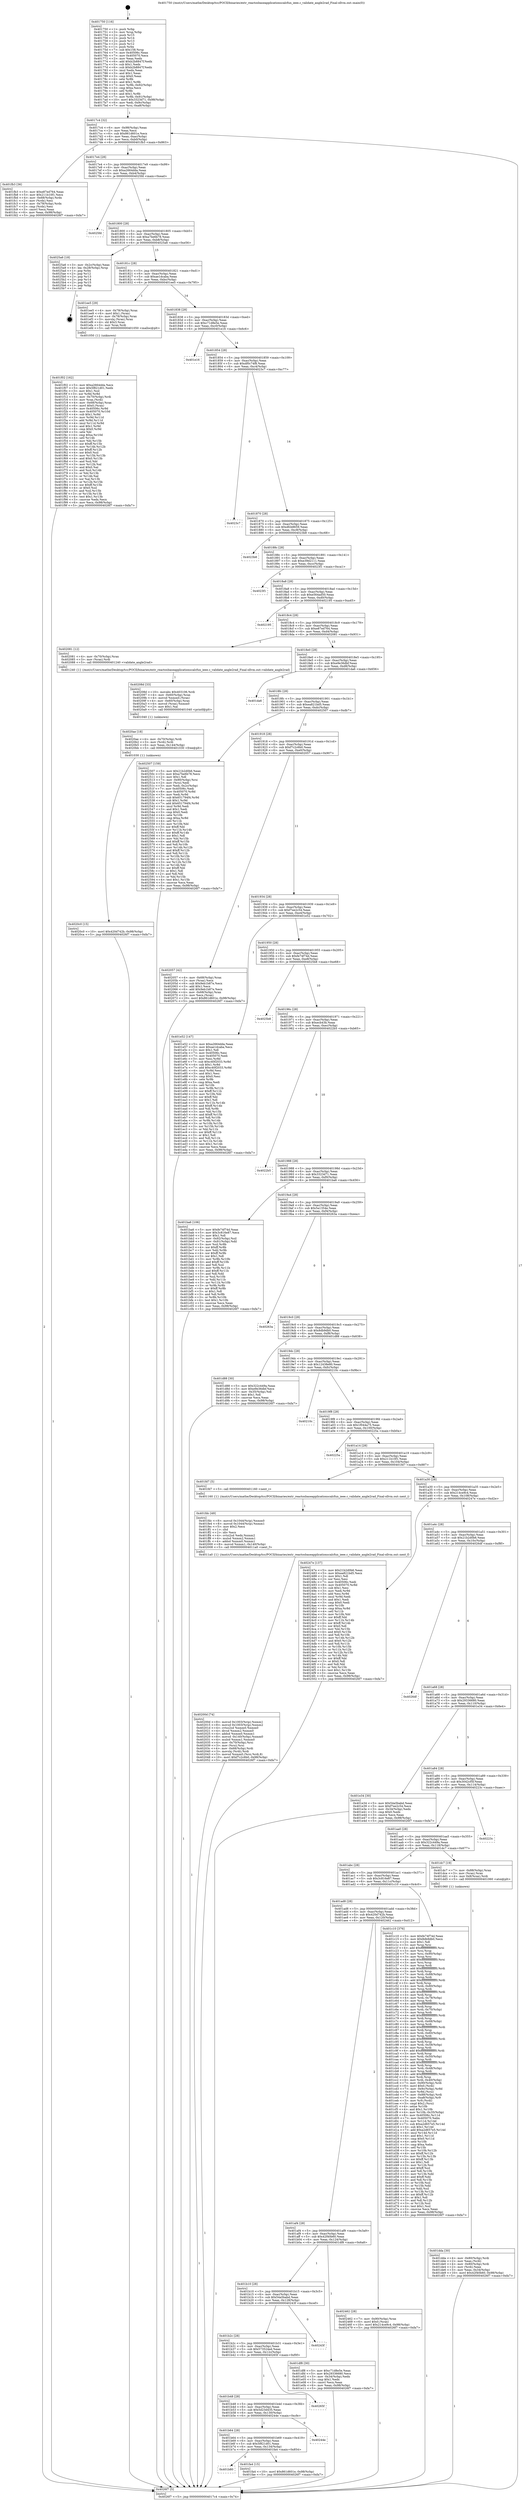digraph "0x401750" {
  label = "0x401750 (/mnt/c/Users/mathe/Desktop/tcc/POCII/binaries/extr_reactosbaseapplicationscalcfun_ieee.c_validate_angle2rad_Final-ollvm.out::main(0))"
  labelloc = "t"
  node[shape=record]

  Entry [label="",width=0.3,height=0.3,shape=circle,fillcolor=black,style=filled]
  "0x4017c4" [label="{
     0x4017c4 [32]\l
     | [instrs]\l
     &nbsp;&nbsp;0x4017c4 \<+6\>: mov -0x98(%rbp),%eax\l
     &nbsp;&nbsp;0x4017ca \<+2\>: mov %eax,%ecx\l
     &nbsp;&nbsp;0x4017cc \<+6\>: sub $0x861d601e,%ecx\l
     &nbsp;&nbsp;0x4017d2 \<+6\>: mov %eax,-0xac(%rbp)\l
     &nbsp;&nbsp;0x4017d8 \<+6\>: mov %ecx,-0xb0(%rbp)\l
     &nbsp;&nbsp;0x4017de \<+6\>: je 0000000000401fb3 \<main+0x863\>\l
  }"]
  "0x401fb3" [label="{
     0x401fb3 [36]\l
     | [instrs]\l
     &nbsp;&nbsp;0x401fb3 \<+5\>: mov $0xe87ed764,%eax\l
     &nbsp;&nbsp;0x401fb8 \<+5\>: mov $0x211b10f1,%ecx\l
     &nbsp;&nbsp;0x401fbd \<+4\>: mov -0x68(%rbp),%rdx\l
     &nbsp;&nbsp;0x401fc1 \<+2\>: mov (%rdx),%esi\l
     &nbsp;&nbsp;0x401fc3 \<+4\>: mov -0x78(%rbp),%rdx\l
     &nbsp;&nbsp;0x401fc7 \<+2\>: cmp (%rdx),%esi\l
     &nbsp;&nbsp;0x401fc9 \<+3\>: cmovl %ecx,%eax\l
     &nbsp;&nbsp;0x401fcc \<+6\>: mov %eax,-0x98(%rbp)\l
     &nbsp;&nbsp;0x401fd2 \<+5\>: jmp 00000000004026f7 \<main+0xfa7\>\l
  }"]
  "0x4017e4" [label="{
     0x4017e4 [28]\l
     | [instrs]\l
     &nbsp;&nbsp;0x4017e4 \<+5\>: jmp 00000000004017e9 \<main+0x99\>\l
     &nbsp;&nbsp;0x4017e9 \<+6\>: mov -0xac(%rbp),%eax\l
     &nbsp;&nbsp;0x4017ef \<+5\>: sub $0xa2664dda,%eax\l
     &nbsp;&nbsp;0x4017f4 \<+6\>: mov %eax,-0xb4(%rbp)\l
     &nbsp;&nbsp;0x4017fa \<+6\>: je 00000000004025fd \<main+0xead\>\l
  }"]
  Exit [label="",width=0.3,height=0.3,shape=circle,fillcolor=black,style=filled,peripheries=2]
  "0x4025fd" [label="{
     0x4025fd\l
  }", style=dashed]
  "0x401800" [label="{
     0x401800 [28]\l
     | [instrs]\l
     &nbsp;&nbsp;0x401800 \<+5\>: jmp 0000000000401805 \<main+0xb5\>\l
     &nbsp;&nbsp;0x401805 \<+6\>: mov -0xac(%rbp),%eax\l
     &nbsp;&nbsp;0x40180b \<+5\>: sub $0xa7be6b78,%eax\l
     &nbsp;&nbsp;0x401810 \<+6\>: mov %eax,-0xb8(%rbp)\l
     &nbsp;&nbsp;0x401816 \<+6\>: je 00000000004025a6 \<main+0xe56\>\l
  }"]
  "0x4020c0" [label="{
     0x4020c0 [15]\l
     | [instrs]\l
     &nbsp;&nbsp;0x4020c0 \<+10\>: movl $0x420d742b,-0x98(%rbp)\l
     &nbsp;&nbsp;0x4020ca \<+5\>: jmp 00000000004026f7 \<main+0xfa7\>\l
  }"]
  "0x4025a6" [label="{
     0x4025a6 [18]\l
     | [instrs]\l
     &nbsp;&nbsp;0x4025a6 \<+3\>: mov -0x2c(%rbp),%eax\l
     &nbsp;&nbsp;0x4025a9 \<+4\>: lea -0x28(%rbp),%rsp\l
     &nbsp;&nbsp;0x4025ad \<+1\>: pop %rbx\l
     &nbsp;&nbsp;0x4025ae \<+2\>: pop %r12\l
     &nbsp;&nbsp;0x4025b0 \<+2\>: pop %r13\l
     &nbsp;&nbsp;0x4025b2 \<+2\>: pop %r14\l
     &nbsp;&nbsp;0x4025b4 \<+2\>: pop %r15\l
     &nbsp;&nbsp;0x4025b6 \<+1\>: pop %rbp\l
     &nbsp;&nbsp;0x4025b7 \<+1\>: ret\l
  }"]
  "0x40181c" [label="{
     0x40181c [28]\l
     | [instrs]\l
     &nbsp;&nbsp;0x40181c \<+5\>: jmp 0000000000401821 \<main+0xd1\>\l
     &nbsp;&nbsp;0x401821 \<+6\>: mov -0xac(%rbp),%eax\l
     &nbsp;&nbsp;0x401827 \<+5\>: sub $0xae1dcaba,%eax\l
     &nbsp;&nbsp;0x40182c \<+6\>: mov %eax,-0xbc(%rbp)\l
     &nbsp;&nbsp;0x401832 \<+6\>: je 0000000000401ee5 \<main+0x795\>\l
  }"]
  "0x4020ae" [label="{
     0x4020ae [18]\l
     | [instrs]\l
     &nbsp;&nbsp;0x4020ae \<+4\>: mov -0x70(%rbp),%rdi\l
     &nbsp;&nbsp;0x4020b2 \<+3\>: mov (%rdi),%rdi\l
     &nbsp;&nbsp;0x4020b5 \<+6\>: mov %eax,-0x144(%rbp)\l
     &nbsp;&nbsp;0x4020bb \<+5\>: call 0000000000401030 \<free@plt\>\l
     | [calls]\l
     &nbsp;&nbsp;0x401030 \{1\} (unknown)\l
  }"]
  "0x401ee5" [label="{
     0x401ee5 [29]\l
     | [instrs]\l
     &nbsp;&nbsp;0x401ee5 \<+4\>: mov -0x78(%rbp),%rax\l
     &nbsp;&nbsp;0x401ee9 \<+6\>: movl $0x1,(%rax)\l
     &nbsp;&nbsp;0x401eef \<+4\>: mov -0x78(%rbp),%rax\l
     &nbsp;&nbsp;0x401ef3 \<+3\>: movslq (%rax),%rax\l
     &nbsp;&nbsp;0x401ef6 \<+4\>: shl $0x3,%rax\l
     &nbsp;&nbsp;0x401efa \<+3\>: mov %rax,%rdi\l
     &nbsp;&nbsp;0x401efd \<+5\>: call 0000000000401050 \<malloc@plt\>\l
     | [calls]\l
     &nbsp;&nbsp;0x401050 \{1\} (unknown)\l
  }"]
  "0x401838" [label="{
     0x401838 [28]\l
     | [instrs]\l
     &nbsp;&nbsp;0x401838 \<+5\>: jmp 000000000040183d \<main+0xed\>\l
     &nbsp;&nbsp;0x40183d \<+6\>: mov -0xac(%rbp),%eax\l
     &nbsp;&nbsp;0x401843 \<+5\>: sub $0xc71d8e5e,%eax\l
     &nbsp;&nbsp;0x401848 \<+6\>: mov %eax,-0xc0(%rbp)\l
     &nbsp;&nbsp;0x40184e \<+6\>: je 0000000000401e16 \<main+0x6c6\>\l
  }"]
  "0x40208d" [label="{
     0x40208d [33]\l
     | [instrs]\l
     &nbsp;&nbsp;0x40208d \<+10\>: movabs $0x403106,%rdi\l
     &nbsp;&nbsp;0x402097 \<+4\>: mov -0x60(%rbp),%rax\l
     &nbsp;&nbsp;0x40209b \<+4\>: movsd %xmm0,(%rax)\l
     &nbsp;&nbsp;0x40209f \<+4\>: mov -0x60(%rbp),%rax\l
     &nbsp;&nbsp;0x4020a3 \<+4\>: movsd (%rax),%xmm0\l
     &nbsp;&nbsp;0x4020a7 \<+2\>: mov $0x1,%al\l
     &nbsp;&nbsp;0x4020a9 \<+5\>: call 0000000000401040 \<printf@plt\>\l
     | [calls]\l
     &nbsp;&nbsp;0x401040 \{1\} (unknown)\l
  }"]
  "0x401e16" [label="{
     0x401e16\l
  }", style=dashed]
  "0x401854" [label="{
     0x401854 [28]\l
     | [instrs]\l
     &nbsp;&nbsp;0x401854 \<+5\>: jmp 0000000000401859 \<main+0x109\>\l
     &nbsp;&nbsp;0x401859 \<+6\>: mov -0xac(%rbp),%eax\l
     &nbsp;&nbsp;0x40185f \<+5\>: sub $0xdf0c74f8,%eax\l
     &nbsp;&nbsp;0x401864 \<+6\>: mov %eax,-0xc4(%rbp)\l
     &nbsp;&nbsp;0x40186a \<+6\>: je 00000000004023c7 \<main+0xc77\>\l
  }"]
  "0x40200d" [label="{
     0x40200d [74]\l
     | [instrs]\l
     &nbsp;&nbsp;0x40200d \<+8\>: movsd 0x1003(%rip),%xmm1\l
     &nbsp;&nbsp;0x402015 \<+8\>: movsd 0x1003(%rip),%xmm2\l
     &nbsp;&nbsp;0x40201d \<+4\>: cvtss2sd %xmm0,%xmm0\l
     &nbsp;&nbsp;0x402021 \<+4\>: divsd %xmm2,%xmm0\l
     &nbsp;&nbsp;0x402025 \<+4\>: addsd %xmm0,%xmm1\l
     &nbsp;&nbsp;0x402029 \<+8\>: movsd -0x140(%rbp),%xmm0\l
     &nbsp;&nbsp;0x402031 \<+4\>: mulsd %xmm1,%xmm0\l
     &nbsp;&nbsp;0x402035 \<+4\>: mov -0x70(%rbp),%rsi\l
     &nbsp;&nbsp;0x402039 \<+3\>: mov (%rsi),%rsi\l
     &nbsp;&nbsp;0x40203c \<+4\>: mov -0x68(%rbp),%rdi\l
     &nbsp;&nbsp;0x402040 \<+3\>: movslq (%rdi),%rdi\l
     &nbsp;&nbsp;0x402043 \<+5\>: movsd %xmm0,(%rsi,%rdi,8)\l
     &nbsp;&nbsp;0x402048 \<+10\>: movl $0xf7c2c6b0,-0x98(%rbp)\l
     &nbsp;&nbsp;0x402052 \<+5\>: jmp 00000000004026f7 \<main+0xfa7\>\l
  }"]
  "0x4023c7" [label="{
     0x4023c7\l
  }", style=dashed]
  "0x401870" [label="{
     0x401870 [28]\l
     | [instrs]\l
     &nbsp;&nbsp;0x401870 \<+5\>: jmp 0000000000401875 \<main+0x125\>\l
     &nbsp;&nbsp;0x401875 \<+6\>: mov -0xac(%rbp),%eax\l
     &nbsp;&nbsp;0x40187b \<+5\>: sub $0xdfcb8659,%eax\l
     &nbsp;&nbsp;0x401880 \<+6\>: mov %eax,-0xc8(%rbp)\l
     &nbsp;&nbsp;0x401886 \<+6\>: je 00000000004023b8 \<main+0xc68\>\l
  }"]
  "0x401fdc" [label="{
     0x401fdc [49]\l
     | [instrs]\l
     &nbsp;&nbsp;0x401fdc \<+8\>: movsd 0x1044(%rip),%xmm0\l
     &nbsp;&nbsp;0x401fe4 \<+8\>: movsd 0x1044(%rip),%xmm1\l
     &nbsp;&nbsp;0x401fec \<+5\>: mov $0x2,%ecx\l
     &nbsp;&nbsp;0x401ff1 \<+1\>: cltd\l
     &nbsp;&nbsp;0x401ff2 \<+2\>: idiv %ecx\l
     &nbsp;&nbsp;0x401ff4 \<+4\>: cvtsi2sd %edx,%xmm2\l
     &nbsp;&nbsp;0x401ff8 \<+4\>: mulsd %xmm2,%xmm1\l
     &nbsp;&nbsp;0x401ffc \<+4\>: addsd %xmm0,%xmm1\l
     &nbsp;&nbsp;0x402000 \<+8\>: movsd %xmm1,-0x140(%rbp)\l
     &nbsp;&nbsp;0x402008 \<+5\>: call 00000000004011a0 \<next_f\>\l
     | [calls]\l
     &nbsp;&nbsp;0x4011a0 \{1\} (/mnt/c/Users/mathe/Desktop/tcc/POCII/binaries/extr_reactosbaseapplicationscalcfun_ieee.c_validate_angle2rad_Final-ollvm.out::next_f)\l
  }"]
  "0x4023b8" [label="{
     0x4023b8\l
  }", style=dashed]
  "0x40188c" [label="{
     0x40188c [28]\l
     | [instrs]\l
     &nbsp;&nbsp;0x40188c \<+5\>: jmp 0000000000401891 \<main+0x141\>\l
     &nbsp;&nbsp;0x401891 \<+6\>: mov -0xac(%rbp),%eax\l
     &nbsp;&nbsp;0x401897 \<+5\>: sub $0xe39d2111,%eax\l
     &nbsp;&nbsp;0x40189c \<+6\>: mov %eax,-0xcc(%rbp)\l
     &nbsp;&nbsp;0x4018a2 \<+6\>: je 00000000004023f1 \<main+0xca1\>\l
  }"]
  "0x401b80" [label="{
     0x401b80\l
  }", style=dashed]
  "0x4023f1" [label="{
     0x4023f1\l
  }", style=dashed]
  "0x4018a8" [label="{
     0x4018a8 [28]\l
     | [instrs]\l
     &nbsp;&nbsp;0x4018a8 \<+5\>: jmp 00000000004018ad \<main+0x15d\>\l
     &nbsp;&nbsp;0x4018ad \<+6\>: mov -0xac(%rbp),%eax\l
     &nbsp;&nbsp;0x4018b3 \<+5\>: sub $0xe564ad50,%eax\l
     &nbsp;&nbsp;0x4018b8 \<+6\>: mov %eax,-0xd0(%rbp)\l
     &nbsp;&nbsp;0x4018be \<+6\>: je 0000000000402195 \<main+0xa45\>\l
  }"]
  "0x401fa4" [label="{
     0x401fa4 [15]\l
     | [instrs]\l
     &nbsp;&nbsp;0x401fa4 \<+10\>: movl $0x861d601e,-0x98(%rbp)\l
     &nbsp;&nbsp;0x401fae \<+5\>: jmp 00000000004026f7 \<main+0xfa7\>\l
  }"]
  "0x402195" [label="{
     0x402195\l
  }", style=dashed]
  "0x4018c4" [label="{
     0x4018c4 [28]\l
     | [instrs]\l
     &nbsp;&nbsp;0x4018c4 \<+5\>: jmp 00000000004018c9 \<main+0x179\>\l
     &nbsp;&nbsp;0x4018c9 \<+6\>: mov -0xac(%rbp),%eax\l
     &nbsp;&nbsp;0x4018cf \<+5\>: sub $0xe87ed764,%eax\l
     &nbsp;&nbsp;0x4018d4 \<+6\>: mov %eax,-0xd4(%rbp)\l
     &nbsp;&nbsp;0x4018da \<+6\>: je 0000000000402081 \<main+0x931\>\l
  }"]
  "0x401b64" [label="{
     0x401b64 [28]\l
     | [instrs]\l
     &nbsp;&nbsp;0x401b64 \<+5\>: jmp 0000000000401b69 \<main+0x419\>\l
     &nbsp;&nbsp;0x401b69 \<+6\>: mov -0xac(%rbp),%eax\l
     &nbsp;&nbsp;0x401b6f \<+5\>: sub $0x5f821d01,%eax\l
     &nbsp;&nbsp;0x401b74 \<+6\>: mov %eax,-0x134(%rbp)\l
     &nbsp;&nbsp;0x401b7a \<+6\>: je 0000000000401fa4 \<main+0x854\>\l
  }"]
  "0x402081" [label="{
     0x402081 [12]\l
     | [instrs]\l
     &nbsp;&nbsp;0x402081 \<+4\>: mov -0x70(%rbp),%rax\l
     &nbsp;&nbsp;0x402085 \<+3\>: mov (%rax),%rdi\l
     &nbsp;&nbsp;0x402088 \<+5\>: call 0000000000401240 \<validate_angle2rad\>\l
     | [calls]\l
     &nbsp;&nbsp;0x401240 \{1\} (/mnt/c/Users/mathe/Desktop/tcc/POCII/binaries/extr_reactosbaseapplicationscalcfun_ieee.c_validate_angle2rad_Final-ollvm.out::validate_angle2rad)\l
  }"]
  "0x4018e0" [label="{
     0x4018e0 [28]\l
     | [instrs]\l
     &nbsp;&nbsp;0x4018e0 \<+5\>: jmp 00000000004018e5 \<main+0x195\>\l
     &nbsp;&nbsp;0x4018e5 \<+6\>: mov -0xac(%rbp),%eax\l
     &nbsp;&nbsp;0x4018eb \<+5\>: sub $0xe9e36dbf,%eax\l
     &nbsp;&nbsp;0x4018f0 \<+6\>: mov %eax,-0xd8(%rbp)\l
     &nbsp;&nbsp;0x4018f6 \<+6\>: je 0000000000401da6 \<main+0x656\>\l
  }"]
  "0x40244e" [label="{
     0x40244e\l
  }", style=dashed]
  "0x401da6" [label="{
     0x401da6\l
  }", style=dashed]
  "0x4018fc" [label="{
     0x4018fc [28]\l
     | [instrs]\l
     &nbsp;&nbsp;0x4018fc \<+5\>: jmp 0000000000401901 \<main+0x1b1\>\l
     &nbsp;&nbsp;0x401901 \<+6\>: mov -0xac(%rbp),%eax\l
     &nbsp;&nbsp;0x401907 \<+5\>: sub $0xea821bd5,%eax\l
     &nbsp;&nbsp;0x40190c \<+6\>: mov %eax,-0xdc(%rbp)\l
     &nbsp;&nbsp;0x401912 \<+6\>: je 0000000000402507 \<main+0xdb7\>\l
  }"]
  "0x401b48" [label="{
     0x401b48 [28]\l
     | [instrs]\l
     &nbsp;&nbsp;0x401b48 \<+5\>: jmp 0000000000401b4d \<main+0x3fd\>\l
     &nbsp;&nbsp;0x401b4d \<+6\>: mov -0xac(%rbp),%eax\l
     &nbsp;&nbsp;0x401b53 \<+5\>: sub $0x5d23d435,%eax\l
     &nbsp;&nbsp;0x401b58 \<+6\>: mov %eax,-0x130(%rbp)\l
     &nbsp;&nbsp;0x401b5e \<+6\>: je 000000000040244e \<main+0xcfe\>\l
  }"]
  "0x402507" [label="{
     0x402507 [159]\l
     | [instrs]\l
     &nbsp;&nbsp;0x402507 \<+5\>: mov $0x21b2d0b6,%eax\l
     &nbsp;&nbsp;0x40250c \<+5\>: mov $0xa7be6b78,%ecx\l
     &nbsp;&nbsp;0x402511 \<+2\>: mov $0x1,%dl\l
     &nbsp;&nbsp;0x402513 \<+7\>: mov -0x90(%rbp),%rsi\l
     &nbsp;&nbsp;0x40251a \<+2\>: mov (%rsi),%edi\l
     &nbsp;&nbsp;0x40251c \<+3\>: mov %edi,-0x2c(%rbp)\l
     &nbsp;&nbsp;0x40251f \<+7\>: mov 0x40506c,%edi\l
     &nbsp;&nbsp;0x402526 \<+8\>: mov 0x405070,%r8d\l
     &nbsp;&nbsp;0x40252e \<+3\>: mov %edi,%r9d\l
     &nbsp;&nbsp;0x402531 \<+7\>: sub $0x651794f4,%r9d\l
     &nbsp;&nbsp;0x402538 \<+4\>: sub $0x1,%r9d\l
     &nbsp;&nbsp;0x40253c \<+7\>: add $0x651794f4,%r9d\l
     &nbsp;&nbsp;0x402543 \<+4\>: imul %r9d,%edi\l
     &nbsp;&nbsp;0x402547 \<+3\>: and $0x1,%edi\l
     &nbsp;&nbsp;0x40254a \<+3\>: cmp $0x0,%edi\l
     &nbsp;&nbsp;0x40254d \<+4\>: sete %r10b\l
     &nbsp;&nbsp;0x402551 \<+4\>: cmp $0xa,%r8d\l
     &nbsp;&nbsp;0x402555 \<+4\>: setl %r11b\l
     &nbsp;&nbsp;0x402559 \<+3\>: mov %r10b,%bl\l
     &nbsp;&nbsp;0x40255c \<+3\>: xor $0xff,%bl\l
     &nbsp;&nbsp;0x40255f \<+3\>: mov %r11b,%r14b\l
     &nbsp;&nbsp;0x402562 \<+4\>: xor $0xff,%r14b\l
     &nbsp;&nbsp;0x402566 \<+3\>: xor $0x1,%dl\l
     &nbsp;&nbsp;0x402569 \<+3\>: mov %bl,%r15b\l
     &nbsp;&nbsp;0x40256c \<+4\>: and $0xff,%r15b\l
     &nbsp;&nbsp;0x402570 \<+3\>: and %dl,%r10b\l
     &nbsp;&nbsp;0x402573 \<+3\>: mov %r14b,%r12b\l
     &nbsp;&nbsp;0x402576 \<+4\>: and $0xff,%r12b\l
     &nbsp;&nbsp;0x40257a \<+3\>: and %dl,%r11b\l
     &nbsp;&nbsp;0x40257d \<+3\>: or %r10b,%r15b\l
     &nbsp;&nbsp;0x402580 \<+3\>: or %r11b,%r12b\l
     &nbsp;&nbsp;0x402583 \<+3\>: xor %r12b,%r15b\l
     &nbsp;&nbsp;0x402586 \<+3\>: or %r14b,%bl\l
     &nbsp;&nbsp;0x402589 \<+3\>: xor $0xff,%bl\l
     &nbsp;&nbsp;0x40258c \<+3\>: or $0x1,%dl\l
     &nbsp;&nbsp;0x40258f \<+2\>: and %dl,%bl\l
     &nbsp;&nbsp;0x402591 \<+3\>: or %bl,%r15b\l
     &nbsp;&nbsp;0x402594 \<+4\>: test $0x1,%r15b\l
     &nbsp;&nbsp;0x402598 \<+3\>: cmovne %ecx,%eax\l
     &nbsp;&nbsp;0x40259b \<+6\>: mov %eax,-0x98(%rbp)\l
     &nbsp;&nbsp;0x4025a1 \<+5\>: jmp 00000000004026f7 \<main+0xfa7\>\l
  }"]
  "0x401918" [label="{
     0x401918 [28]\l
     | [instrs]\l
     &nbsp;&nbsp;0x401918 \<+5\>: jmp 000000000040191d \<main+0x1cd\>\l
     &nbsp;&nbsp;0x40191d \<+6\>: mov -0xac(%rbp),%eax\l
     &nbsp;&nbsp;0x401923 \<+5\>: sub $0xf7c2c6b0,%eax\l
     &nbsp;&nbsp;0x401928 \<+6\>: mov %eax,-0xe0(%rbp)\l
     &nbsp;&nbsp;0x40192e \<+6\>: je 0000000000402057 \<main+0x907\>\l
  }"]
  "0x40265f" [label="{
     0x40265f\l
  }", style=dashed]
  "0x402057" [label="{
     0x402057 [42]\l
     | [instrs]\l
     &nbsp;&nbsp;0x402057 \<+4\>: mov -0x68(%rbp),%rax\l
     &nbsp;&nbsp;0x40205b \<+2\>: mov (%rax),%ecx\l
     &nbsp;&nbsp;0x40205d \<+6\>: sub $0x9eb1b87e,%ecx\l
     &nbsp;&nbsp;0x402063 \<+3\>: add $0x1,%ecx\l
     &nbsp;&nbsp;0x402066 \<+6\>: add $0x9eb1b87e,%ecx\l
     &nbsp;&nbsp;0x40206c \<+4\>: mov -0x68(%rbp),%rax\l
     &nbsp;&nbsp;0x402070 \<+2\>: mov %ecx,(%rax)\l
     &nbsp;&nbsp;0x402072 \<+10\>: movl $0x861d601e,-0x98(%rbp)\l
     &nbsp;&nbsp;0x40207c \<+5\>: jmp 00000000004026f7 \<main+0xfa7\>\l
  }"]
  "0x401934" [label="{
     0x401934 [28]\l
     | [instrs]\l
     &nbsp;&nbsp;0x401934 \<+5\>: jmp 0000000000401939 \<main+0x1e9\>\l
     &nbsp;&nbsp;0x401939 \<+6\>: mov -0xac(%rbp),%eax\l
     &nbsp;&nbsp;0x40193f \<+5\>: sub $0xf7ee2c54,%eax\l
     &nbsp;&nbsp;0x401944 \<+6\>: mov %eax,-0xe4(%rbp)\l
     &nbsp;&nbsp;0x40194a \<+6\>: je 0000000000401e52 \<main+0x702\>\l
  }"]
  "0x401b2c" [label="{
     0x401b2c [28]\l
     | [instrs]\l
     &nbsp;&nbsp;0x401b2c \<+5\>: jmp 0000000000401b31 \<main+0x3e1\>\l
     &nbsp;&nbsp;0x401b31 \<+6\>: mov -0xac(%rbp),%eax\l
     &nbsp;&nbsp;0x401b37 \<+5\>: sub $0x573524ed,%eax\l
     &nbsp;&nbsp;0x401b3c \<+6\>: mov %eax,-0x12c(%rbp)\l
     &nbsp;&nbsp;0x401b42 \<+6\>: je 000000000040265f \<main+0xf0f\>\l
  }"]
  "0x401e52" [label="{
     0x401e52 [147]\l
     | [instrs]\l
     &nbsp;&nbsp;0x401e52 \<+5\>: mov $0xa2664dda,%eax\l
     &nbsp;&nbsp;0x401e57 \<+5\>: mov $0xae1dcaba,%ecx\l
     &nbsp;&nbsp;0x401e5c \<+2\>: mov $0x1,%dl\l
     &nbsp;&nbsp;0x401e5e \<+7\>: mov 0x40506c,%esi\l
     &nbsp;&nbsp;0x401e65 \<+7\>: mov 0x405070,%edi\l
     &nbsp;&nbsp;0x401e6c \<+3\>: mov %esi,%r8d\l
     &nbsp;&nbsp;0x401e6f \<+7\>: sub $0xc40f2033,%r8d\l
     &nbsp;&nbsp;0x401e76 \<+4\>: sub $0x1,%r8d\l
     &nbsp;&nbsp;0x401e7a \<+7\>: add $0xc40f2033,%r8d\l
     &nbsp;&nbsp;0x401e81 \<+4\>: imul %r8d,%esi\l
     &nbsp;&nbsp;0x401e85 \<+3\>: and $0x1,%esi\l
     &nbsp;&nbsp;0x401e88 \<+3\>: cmp $0x0,%esi\l
     &nbsp;&nbsp;0x401e8b \<+4\>: sete %r9b\l
     &nbsp;&nbsp;0x401e8f \<+3\>: cmp $0xa,%edi\l
     &nbsp;&nbsp;0x401e92 \<+4\>: setl %r10b\l
     &nbsp;&nbsp;0x401e96 \<+3\>: mov %r9b,%r11b\l
     &nbsp;&nbsp;0x401e99 \<+4\>: xor $0xff,%r11b\l
     &nbsp;&nbsp;0x401e9d \<+3\>: mov %r10b,%bl\l
     &nbsp;&nbsp;0x401ea0 \<+3\>: xor $0xff,%bl\l
     &nbsp;&nbsp;0x401ea3 \<+3\>: xor $0x1,%dl\l
     &nbsp;&nbsp;0x401ea6 \<+3\>: mov %r11b,%r14b\l
     &nbsp;&nbsp;0x401ea9 \<+4\>: and $0xff,%r14b\l
     &nbsp;&nbsp;0x401ead \<+3\>: and %dl,%r9b\l
     &nbsp;&nbsp;0x401eb0 \<+3\>: mov %bl,%r15b\l
     &nbsp;&nbsp;0x401eb3 \<+4\>: and $0xff,%r15b\l
     &nbsp;&nbsp;0x401eb7 \<+3\>: and %dl,%r10b\l
     &nbsp;&nbsp;0x401eba \<+3\>: or %r9b,%r14b\l
     &nbsp;&nbsp;0x401ebd \<+3\>: or %r10b,%r15b\l
     &nbsp;&nbsp;0x401ec0 \<+3\>: xor %r15b,%r14b\l
     &nbsp;&nbsp;0x401ec3 \<+3\>: or %bl,%r11b\l
     &nbsp;&nbsp;0x401ec6 \<+4\>: xor $0xff,%r11b\l
     &nbsp;&nbsp;0x401eca \<+3\>: or $0x1,%dl\l
     &nbsp;&nbsp;0x401ecd \<+3\>: and %dl,%r11b\l
     &nbsp;&nbsp;0x401ed0 \<+3\>: or %r11b,%r14b\l
     &nbsp;&nbsp;0x401ed3 \<+4\>: test $0x1,%r14b\l
     &nbsp;&nbsp;0x401ed7 \<+3\>: cmovne %ecx,%eax\l
     &nbsp;&nbsp;0x401eda \<+6\>: mov %eax,-0x98(%rbp)\l
     &nbsp;&nbsp;0x401ee0 \<+5\>: jmp 00000000004026f7 \<main+0xfa7\>\l
  }"]
  "0x401950" [label="{
     0x401950 [28]\l
     | [instrs]\l
     &nbsp;&nbsp;0x401950 \<+5\>: jmp 0000000000401955 \<main+0x205\>\l
     &nbsp;&nbsp;0x401955 \<+6\>: mov -0xac(%rbp),%eax\l
     &nbsp;&nbsp;0x40195b \<+5\>: sub $0xfe74f74d,%eax\l
     &nbsp;&nbsp;0x401960 \<+6\>: mov %eax,-0xe8(%rbp)\l
     &nbsp;&nbsp;0x401966 \<+6\>: je 00000000004025b8 \<main+0xe68\>\l
  }"]
  "0x40243f" [label="{
     0x40243f\l
  }", style=dashed]
  "0x4025b8" [label="{
     0x4025b8\l
  }", style=dashed]
  "0x40196c" [label="{
     0x40196c [28]\l
     | [instrs]\l
     &nbsp;&nbsp;0x40196c \<+5\>: jmp 0000000000401971 \<main+0x221\>\l
     &nbsp;&nbsp;0x401971 \<+6\>: mov -0xac(%rbp),%eax\l
     &nbsp;&nbsp;0x401977 \<+5\>: sub $0xecb43b,%eax\l
     &nbsp;&nbsp;0x40197c \<+6\>: mov %eax,-0xec(%rbp)\l
     &nbsp;&nbsp;0x401982 \<+6\>: je 00000000004022b5 \<main+0xb65\>\l
  }"]
  "0x401f02" [label="{
     0x401f02 [162]\l
     | [instrs]\l
     &nbsp;&nbsp;0x401f02 \<+5\>: mov $0xa2664dda,%ecx\l
     &nbsp;&nbsp;0x401f07 \<+5\>: mov $0x5f821d01,%edx\l
     &nbsp;&nbsp;0x401f0c \<+3\>: mov $0x1,%sil\l
     &nbsp;&nbsp;0x401f0f \<+3\>: xor %r8d,%r8d\l
     &nbsp;&nbsp;0x401f12 \<+4\>: mov -0x70(%rbp),%rdi\l
     &nbsp;&nbsp;0x401f16 \<+3\>: mov %rax,(%rdi)\l
     &nbsp;&nbsp;0x401f19 \<+4\>: mov -0x68(%rbp),%rax\l
     &nbsp;&nbsp;0x401f1d \<+6\>: movl $0x0,(%rax)\l
     &nbsp;&nbsp;0x401f23 \<+8\>: mov 0x40506c,%r9d\l
     &nbsp;&nbsp;0x401f2b \<+8\>: mov 0x405070,%r10d\l
     &nbsp;&nbsp;0x401f33 \<+4\>: sub $0x1,%r8d\l
     &nbsp;&nbsp;0x401f37 \<+3\>: mov %r9d,%r11d\l
     &nbsp;&nbsp;0x401f3a \<+3\>: add %r8d,%r11d\l
     &nbsp;&nbsp;0x401f3d \<+4\>: imul %r11d,%r9d\l
     &nbsp;&nbsp;0x401f41 \<+4\>: and $0x1,%r9d\l
     &nbsp;&nbsp;0x401f45 \<+4\>: cmp $0x0,%r9d\l
     &nbsp;&nbsp;0x401f49 \<+3\>: sete %bl\l
     &nbsp;&nbsp;0x401f4c \<+4\>: cmp $0xa,%r10d\l
     &nbsp;&nbsp;0x401f50 \<+4\>: setl %r14b\l
     &nbsp;&nbsp;0x401f54 \<+3\>: mov %bl,%r15b\l
     &nbsp;&nbsp;0x401f57 \<+4\>: xor $0xff,%r15b\l
     &nbsp;&nbsp;0x401f5b \<+3\>: mov %r14b,%r12b\l
     &nbsp;&nbsp;0x401f5e \<+4\>: xor $0xff,%r12b\l
     &nbsp;&nbsp;0x401f62 \<+4\>: xor $0x0,%sil\l
     &nbsp;&nbsp;0x401f66 \<+3\>: mov %r15b,%r13b\l
     &nbsp;&nbsp;0x401f69 \<+4\>: and $0x0,%r13b\l
     &nbsp;&nbsp;0x401f6d \<+3\>: and %sil,%bl\l
     &nbsp;&nbsp;0x401f70 \<+3\>: mov %r12b,%al\l
     &nbsp;&nbsp;0x401f73 \<+2\>: and $0x0,%al\l
     &nbsp;&nbsp;0x401f75 \<+3\>: and %sil,%r14b\l
     &nbsp;&nbsp;0x401f78 \<+3\>: or %bl,%r13b\l
     &nbsp;&nbsp;0x401f7b \<+3\>: or %r14b,%al\l
     &nbsp;&nbsp;0x401f7e \<+3\>: xor %al,%r13b\l
     &nbsp;&nbsp;0x401f81 \<+3\>: or %r12b,%r15b\l
     &nbsp;&nbsp;0x401f84 \<+4\>: xor $0xff,%r15b\l
     &nbsp;&nbsp;0x401f88 \<+4\>: or $0x0,%sil\l
     &nbsp;&nbsp;0x401f8c \<+3\>: and %sil,%r15b\l
     &nbsp;&nbsp;0x401f8f \<+3\>: or %r15b,%r13b\l
     &nbsp;&nbsp;0x401f92 \<+4\>: test $0x1,%r13b\l
     &nbsp;&nbsp;0x401f96 \<+3\>: cmovne %edx,%ecx\l
     &nbsp;&nbsp;0x401f99 \<+6\>: mov %ecx,-0x98(%rbp)\l
     &nbsp;&nbsp;0x401f9f \<+5\>: jmp 00000000004026f7 \<main+0xfa7\>\l
  }"]
  "0x4022b5" [label="{
     0x4022b5\l
  }", style=dashed]
  "0x401988" [label="{
     0x401988 [28]\l
     | [instrs]\l
     &nbsp;&nbsp;0x401988 \<+5\>: jmp 000000000040198d \<main+0x23d\>\l
     &nbsp;&nbsp;0x40198d \<+6\>: mov -0xac(%rbp),%eax\l
     &nbsp;&nbsp;0x401993 \<+5\>: sub $0x3323d71,%eax\l
     &nbsp;&nbsp;0x401998 \<+6\>: mov %eax,-0xf0(%rbp)\l
     &nbsp;&nbsp;0x40199e \<+6\>: je 0000000000401ba6 \<main+0x456\>\l
  }"]
  "0x401b10" [label="{
     0x401b10 [28]\l
     | [instrs]\l
     &nbsp;&nbsp;0x401b10 \<+5\>: jmp 0000000000401b15 \<main+0x3c5\>\l
     &nbsp;&nbsp;0x401b15 \<+6\>: mov -0xac(%rbp),%eax\l
     &nbsp;&nbsp;0x401b1b \<+5\>: sub $0x54a5babd,%eax\l
     &nbsp;&nbsp;0x401b20 \<+6\>: mov %eax,-0x128(%rbp)\l
     &nbsp;&nbsp;0x401b26 \<+6\>: je 000000000040243f \<main+0xcef\>\l
  }"]
  "0x401ba6" [label="{
     0x401ba6 [106]\l
     | [instrs]\l
     &nbsp;&nbsp;0x401ba6 \<+5\>: mov $0xfe74f74d,%eax\l
     &nbsp;&nbsp;0x401bab \<+5\>: mov $0x3c816e87,%ecx\l
     &nbsp;&nbsp;0x401bb0 \<+2\>: mov $0x1,%dl\l
     &nbsp;&nbsp;0x401bb2 \<+7\>: mov -0x92(%rbp),%sil\l
     &nbsp;&nbsp;0x401bb9 \<+7\>: mov -0x91(%rbp),%dil\l
     &nbsp;&nbsp;0x401bc0 \<+3\>: mov %sil,%r8b\l
     &nbsp;&nbsp;0x401bc3 \<+4\>: xor $0xff,%r8b\l
     &nbsp;&nbsp;0x401bc7 \<+3\>: mov %dil,%r9b\l
     &nbsp;&nbsp;0x401bca \<+4\>: xor $0xff,%r9b\l
     &nbsp;&nbsp;0x401bce \<+3\>: xor $0x1,%dl\l
     &nbsp;&nbsp;0x401bd1 \<+3\>: mov %r8b,%r10b\l
     &nbsp;&nbsp;0x401bd4 \<+4\>: and $0xff,%r10b\l
     &nbsp;&nbsp;0x401bd8 \<+3\>: and %dl,%sil\l
     &nbsp;&nbsp;0x401bdb \<+3\>: mov %r9b,%r11b\l
     &nbsp;&nbsp;0x401bde \<+4\>: and $0xff,%r11b\l
     &nbsp;&nbsp;0x401be2 \<+3\>: and %dl,%dil\l
     &nbsp;&nbsp;0x401be5 \<+3\>: or %sil,%r10b\l
     &nbsp;&nbsp;0x401be8 \<+3\>: or %dil,%r11b\l
     &nbsp;&nbsp;0x401beb \<+3\>: xor %r11b,%r10b\l
     &nbsp;&nbsp;0x401bee \<+3\>: or %r9b,%r8b\l
     &nbsp;&nbsp;0x401bf1 \<+4\>: xor $0xff,%r8b\l
     &nbsp;&nbsp;0x401bf5 \<+3\>: or $0x1,%dl\l
     &nbsp;&nbsp;0x401bf8 \<+3\>: and %dl,%r8b\l
     &nbsp;&nbsp;0x401bfb \<+3\>: or %r8b,%r10b\l
     &nbsp;&nbsp;0x401bfe \<+4\>: test $0x1,%r10b\l
     &nbsp;&nbsp;0x401c02 \<+3\>: cmovne %ecx,%eax\l
     &nbsp;&nbsp;0x401c05 \<+6\>: mov %eax,-0x98(%rbp)\l
     &nbsp;&nbsp;0x401c0b \<+5\>: jmp 00000000004026f7 \<main+0xfa7\>\l
  }"]
  "0x4019a4" [label="{
     0x4019a4 [28]\l
     | [instrs]\l
     &nbsp;&nbsp;0x4019a4 \<+5\>: jmp 00000000004019a9 \<main+0x259\>\l
     &nbsp;&nbsp;0x4019a9 \<+6\>: mov -0xac(%rbp),%eax\l
     &nbsp;&nbsp;0x4019af \<+5\>: sub $0x5a1354e,%eax\l
     &nbsp;&nbsp;0x4019b4 \<+6\>: mov %eax,-0xf4(%rbp)\l
     &nbsp;&nbsp;0x4019ba \<+6\>: je 000000000040263a \<main+0xeea\>\l
  }"]
  "0x4026f7" [label="{
     0x4026f7 [5]\l
     | [instrs]\l
     &nbsp;&nbsp;0x4026f7 \<+5\>: jmp 00000000004017c4 \<main+0x74\>\l
  }"]
  "0x401750" [label="{
     0x401750 [116]\l
     | [instrs]\l
     &nbsp;&nbsp;0x401750 \<+1\>: push %rbp\l
     &nbsp;&nbsp;0x401751 \<+3\>: mov %rsp,%rbp\l
     &nbsp;&nbsp;0x401754 \<+2\>: push %r15\l
     &nbsp;&nbsp;0x401756 \<+2\>: push %r14\l
     &nbsp;&nbsp;0x401758 \<+2\>: push %r13\l
     &nbsp;&nbsp;0x40175a \<+2\>: push %r12\l
     &nbsp;&nbsp;0x40175c \<+1\>: push %rbx\l
     &nbsp;&nbsp;0x40175d \<+7\>: sub $0x158,%rsp\l
     &nbsp;&nbsp;0x401764 \<+7\>: mov 0x40506c,%eax\l
     &nbsp;&nbsp;0x40176b \<+7\>: mov 0x405070,%ecx\l
     &nbsp;&nbsp;0x401772 \<+2\>: mov %eax,%edx\l
     &nbsp;&nbsp;0x401774 \<+6\>: add $0xb2b8847f,%edx\l
     &nbsp;&nbsp;0x40177a \<+3\>: sub $0x1,%edx\l
     &nbsp;&nbsp;0x40177d \<+6\>: sub $0xb2b8847f,%edx\l
     &nbsp;&nbsp;0x401783 \<+3\>: imul %edx,%eax\l
     &nbsp;&nbsp;0x401786 \<+3\>: and $0x1,%eax\l
     &nbsp;&nbsp;0x401789 \<+3\>: cmp $0x0,%eax\l
     &nbsp;&nbsp;0x40178c \<+4\>: sete %r8b\l
     &nbsp;&nbsp;0x401790 \<+4\>: and $0x1,%r8b\l
     &nbsp;&nbsp;0x401794 \<+7\>: mov %r8b,-0x92(%rbp)\l
     &nbsp;&nbsp;0x40179b \<+3\>: cmp $0xa,%ecx\l
     &nbsp;&nbsp;0x40179e \<+4\>: setl %r8b\l
     &nbsp;&nbsp;0x4017a2 \<+4\>: and $0x1,%r8b\l
     &nbsp;&nbsp;0x4017a6 \<+7\>: mov %r8b,-0x91(%rbp)\l
     &nbsp;&nbsp;0x4017ad \<+10\>: movl $0x3323d71,-0x98(%rbp)\l
     &nbsp;&nbsp;0x4017b7 \<+6\>: mov %edi,-0x9c(%rbp)\l
     &nbsp;&nbsp;0x4017bd \<+7\>: mov %rsi,-0xa8(%rbp)\l
  }"]
  "0x401df8" [label="{
     0x401df8 [30]\l
     | [instrs]\l
     &nbsp;&nbsp;0x401df8 \<+5\>: mov $0xc71d8e5e,%eax\l
     &nbsp;&nbsp;0x401dfd \<+5\>: mov $0x29336680,%ecx\l
     &nbsp;&nbsp;0x401e02 \<+3\>: mov -0x34(%rbp),%edx\l
     &nbsp;&nbsp;0x401e05 \<+3\>: cmp $0x1,%edx\l
     &nbsp;&nbsp;0x401e08 \<+3\>: cmovl %ecx,%eax\l
     &nbsp;&nbsp;0x401e0b \<+6\>: mov %eax,-0x98(%rbp)\l
     &nbsp;&nbsp;0x401e11 \<+5\>: jmp 00000000004026f7 \<main+0xfa7\>\l
  }"]
  "0x40263a" [label="{
     0x40263a\l
  }", style=dashed]
  "0x4019c0" [label="{
     0x4019c0 [28]\l
     | [instrs]\l
     &nbsp;&nbsp;0x4019c0 \<+5\>: jmp 00000000004019c5 \<main+0x275\>\l
     &nbsp;&nbsp;0x4019c5 \<+6\>: mov -0xac(%rbp),%eax\l
     &nbsp;&nbsp;0x4019cb \<+5\>: sub $0x8db9db0,%eax\l
     &nbsp;&nbsp;0x4019d0 \<+6\>: mov %eax,-0xf8(%rbp)\l
     &nbsp;&nbsp;0x4019d6 \<+6\>: je 0000000000401d88 \<main+0x638\>\l
  }"]
  "0x401af4" [label="{
     0x401af4 [28]\l
     | [instrs]\l
     &nbsp;&nbsp;0x401af4 \<+5\>: jmp 0000000000401af9 \<main+0x3a9\>\l
     &nbsp;&nbsp;0x401af9 \<+6\>: mov -0xac(%rbp),%eax\l
     &nbsp;&nbsp;0x401aff \<+5\>: sub $0x42f40b60,%eax\l
     &nbsp;&nbsp;0x401b04 \<+6\>: mov %eax,-0x124(%rbp)\l
     &nbsp;&nbsp;0x401b0a \<+6\>: je 0000000000401df8 \<main+0x6a8\>\l
  }"]
  "0x401d88" [label="{
     0x401d88 [30]\l
     | [instrs]\l
     &nbsp;&nbsp;0x401d88 \<+5\>: mov $0x322c449a,%eax\l
     &nbsp;&nbsp;0x401d8d \<+5\>: mov $0xe9e36dbf,%ecx\l
     &nbsp;&nbsp;0x401d92 \<+3\>: mov -0x35(%rbp),%dl\l
     &nbsp;&nbsp;0x401d95 \<+3\>: test $0x1,%dl\l
     &nbsp;&nbsp;0x401d98 \<+3\>: cmovne %ecx,%eax\l
     &nbsp;&nbsp;0x401d9b \<+6\>: mov %eax,-0x98(%rbp)\l
     &nbsp;&nbsp;0x401da1 \<+5\>: jmp 00000000004026f7 \<main+0xfa7\>\l
  }"]
  "0x4019dc" [label="{
     0x4019dc [28]\l
     | [instrs]\l
     &nbsp;&nbsp;0x4019dc \<+5\>: jmp 00000000004019e1 \<main+0x291\>\l
     &nbsp;&nbsp;0x4019e1 \<+6\>: mov -0xac(%rbp),%eax\l
     &nbsp;&nbsp;0x4019e7 \<+5\>: sub $0x12438e80,%eax\l
     &nbsp;&nbsp;0x4019ec \<+6\>: mov %eax,-0xfc(%rbp)\l
     &nbsp;&nbsp;0x4019f2 \<+6\>: je 000000000040210c \<main+0x9bc\>\l
  }"]
  "0x402462" [label="{
     0x402462 [28]\l
     | [instrs]\l
     &nbsp;&nbsp;0x402462 \<+7\>: mov -0x90(%rbp),%rax\l
     &nbsp;&nbsp;0x402469 \<+6\>: movl $0x0,(%rax)\l
     &nbsp;&nbsp;0x40246f \<+10\>: movl $0x214ce9c4,-0x98(%rbp)\l
     &nbsp;&nbsp;0x402479 \<+5\>: jmp 00000000004026f7 \<main+0xfa7\>\l
  }"]
  "0x40210c" [label="{
     0x40210c\l
  }", style=dashed]
  "0x4019f8" [label="{
     0x4019f8 [28]\l
     | [instrs]\l
     &nbsp;&nbsp;0x4019f8 \<+5\>: jmp 00000000004019fd \<main+0x2ad\>\l
     &nbsp;&nbsp;0x4019fd \<+6\>: mov -0xac(%rbp),%eax\l
     &nbsp;&nbsp;0x401a03 \<+5\>: sub $0x1f044a75,%eax\l
     &nbsp;&nbsp;0x401a08 \<+6\>: mov %eax,-0x100(%rbp)\l
     &nbsp;&nbsp;0x401a0e \<+6\>: je 000000000040225a \<main+0xb0a\>\l
  }"]
  "0x401dda" [label="{
     0x401dda [30]\l
     | [instrs]\l
     &nbsp;&nbsp;0x401dda \<+4\>: mov -0x80(%rbp),%rdi\l
     &nbsp;&nbsp;0x401dde \<+2\>: mov %eax,(%rdi)\l
     &nbsp;&nbsp;0x401de0 \<+4\>: mov -0x80(%rbp),%rdi\l
     &nbsp;&nbsp;0x401de4 \<+2\>: mov (%rdi),%eax\l
     &nbsp;&nbsp;0x401de6 \<+3\>: mov %eax,-0x34(%rbp)\l
     &nbsp;&nbsp;0x401de9 \<+10\>: movl $0x42f40b60,-0x98(%rbp)\l
     &nbsp;&nbsp;0x401df3 \<+5\>: jmp 00000000004026f7 \<main+0xfa7\>\l
  }"]
  "0x40225a" [label="{
     0x40225a\l
  }", style=dashed]
  "0x401a14" [label="{
     0x401a14 [28]\l
     | [instrs]\l
     &nbsp;&nbsp;0x401a14 \<+5\>: jmp 0000000000401a19 \<main+0x2c9\>\l
     &nbsp;&nbsp;0x401a19 \<+6\>: mov -0xac(%rbp),%eax\l
     &nbsp;&nbsp;0x401a1f \<+5\>: sub $0x211b10f1,%eax\l
     &nbsp;&nbsp;0x401a24 \<+6\>: mov %eax,-0x104(%rbp)\l
     &nbsp;&nbsp;0x401a2a \<+6\>: je 0000000000401fd7 \<main+0x887\>\l
  }"]
  "0x401ad8" [label="{
     0x401ad8 [28]\l
     | [instrs]\l
     &nbsp;&nbsp;0x401ad8 \<+5\>: jmp 0000000000401add \<main+0x38d\>\l
     &nbsp;&nbsp;0x401add \<+6\>: mov -0xac(%rbp),%eax\l
     &nbsp;&nbsp;0x401ae3 \<+5\>: sub $0x420d742b,%eax\l
     &nbsp;&nbsp;0x401ae8 \<+6\>: mov %eax,-0x120(%rbp)\l
     &nbsp;&nbsp;0x401aee \<+6\>: je 0000000000402462 \<main+0xd12\>\l
  }"]
  "0x401fd7" [label="{
     0x401fd7 [5]\l
     | [instrs]\l
     &nbsp;&nbsp;0x401fd7 \<+5\>: call 0000000000401160 \<next_i\>\l
     | [calls]\l
     &nbsp;&nbsp;0x401160 \{1\} (/mnt/c/Users/mathe/Desktop/tcc/POCII/binaries/extr_reactosbaseapplicationscalcfun_ieee.c_validate_angle2rad_Final-ollvm.out::next_i)\l
  }"]
  "0x401a30" [label="{
     0x401a30 [28]\l
     | [instrs]\l
     &nbsp;&nbsp;0x401a30 \<+5\>: jmp 0000000000401a35 \<main+0x2e5\>\l
     &nbsp;&nbsp;0x401a35 \<+6\>: mov -0xac(%rbp),%eax\l
     &nbsp;&nbsp;0x401a3b \<+5\>: sub $0x214ce9c4,%eax\l
     &nbsp;&nbsp;0x401a40 \<+6\>: mov %eax,-0x108(%rbp)\l
     &nbsp;&nbsp;0x401a46 \<+6\>: je 000000000040247e \<main+0xd2e\>\l
  }"]
  "0x401c10" [label="{
     0x401c10 [376]\l
     | [instrs]\l
     &nbsp;&nbsp;0x401c10 \<+5\>: mov $0xfe74f74d,%eax\l
     &nbsp;&nbsp;0x401c15 \<+5\>: mov $0x8db9db0,%ecx\l
     &nbsp;&nbsp;0x401c1a \<+2\>: mov $0x1,%dl\l
     &nbsp;&nbsp;0x401c1c \<+3\>: mov %rsp,%rsi\l
     &nbsp;&nbsp;0x401c1f \<+4\>: add $0xfffffffffffffff0,%rsi\l
     &nbsp;&nbsp;0x401c23 \<+3\>: mov %rsi,%rsp\l
     &nbsp;&nbsp;0x401c26 \<+7\>: mov %rsi,-0x90(%rbp)\l
     &nbsp;&nbsp;0x401c2d \<+3\>: mov %rsp,%rsi\l
     &nbsp;&nbsp;0x401c30 \<+4\>: add $0xfffffffffffffff0,%rsi\l
     &nbsp;&nbsp;0x401c34 \<+3\>: mov %rsi,%rsp\l
     &nbsp;&nbsp;0x401c37 \<+3\>: mov %rsp,%rdi\l
     &nbsp;&nbsp;0x401c3a \<+4\>: add $0xfffffffffffffff0,%rdi\l
     &nbsp;&nbsp;0x401c3e \<+3\>: mov %rdi,%rsp\l
     &nbsp;&nbsp;0x401c41 \<+7\>: mov %rdi,-0x88(%rbp)\l
     &nbsp;&nbsp;0x401c48 \<+3\>: mov %rsp,%rdi\l
     &nbsp;&nbsp;0x401c4b \<+4\>: add $0xfffffffffffffff0,%rdi\l
     &nbsp;&nbsp;0x401c4f \<+3\>: mov %rdi,%rsp\l
     &nbsp;&nbsp;0x401c52 \<+4\>: mov %rdi,-0x80(%rbp)\l
     &nbsp;&nbsp;0x401c56 \<+3\>: mov %rsp,%rdi\l
     &nbsp;&nbsp;0x401c59 \<+4\>: add $0xfffffffffffffff0,%rdi\l
     &nbsp;&nbsp;0x401c5d \<+3\>: mov %rdi,%rsp\l
     &nbsp;&nbsp;0x401c60 \<+4\>: mov %rdi,-0x78(%rbp)\l
     &nbsp;&nbsp;0x401c64 \<+3\>: mov %rsp,%rdi\l
     &nbsp;&nbsp;0x401c67 \<+4\>: add $0xfffffffffffffff0,%rdi\l
     &nbsp;&nbsp;0x401c6b \<+3\>: mov %rdi,%rsp\l
     &nbsp;&nbsp;0x401c6e \<+4\>: mov %rdi,-0x70(%rbp)\l
     &nbsp;&nbsp;0x401c72 \<+3\>: mov %rsp,%rdi\l
     &nbsp;&nbsp;0x401c75 \<+4\>: add $0xfffffffffffffff0,%rdi\l
     &nbsp;&nbsp;0x401c79 \<+3\>: mov %rdi,%rsp\l
     &nbsp;&nbsp;0x401c7c \<+4\>: mov %rdi,-0x68(%rbp)\l
     &nbsp;&nbsp;0x401c80 \<+3\>: mov %rsp,%rdi\l
     &nbsp;&nbsp;0x401c83 \<+4\>: add $0xfffffffffffffff0,%rdi\l
     &nbsp;&nbsp;0x401c87 \<+3\>: mov %rdi,%rsp\l
     &nbsp;&nbsp;0x401c8a \<+4\>: mov %rdi,-0x60(%rbp)\l
     &nbsp;&nbsp;0x401c8e \<+3\>: mov %rsp,%rdi\l
     &nbsp;&nbsp;0x401c91 \<+4\>: add $0xfffffffffffffff0,%rdi\l
     &nbsp;&nbsp;0x401c95 \<+3\>: mov %rdi,%rsp\l
     &nbsp;&nbsp;0x401c98 \<+4\>: mov %rdi,-0x58(%rbp)\l
     &nbsp;&nbsp;0x401c9c \<+3\>: mov %rsp,%rdi\l
     &nbsp;&nbsp;0x401c9f \<+4\>: add $0xfffffffffffffff0,%rdi\l
     &nbsp;&nbsp;0x401ca3 \<+3\>: mov %rdi,%rsp\l
     &nbsp;&nbsp;0x401ca6 \<+4\>: mov %rdi,-0x50(%rbp)\l
     &nbsp;&nbsp;0x401caa \<+3\>: mov %rsp,%rdi\l
     &nbsp;&nbsp;0x401cad \<+4\>: add $0xfffffffffffffff0,%rdi\l
     &nbsp;&nbsp;0x401cb1 \<+3\>: mov %rdi,%rsp\l
     &nbsp;&nbsp;0x401cb4 \<+4\>: mov %rdi,-0x48(%rbp)\l
     &nbsp;&nbsp;0x401cb8 \<+3\>: mov %rsp,%rdi\l
     &nbsp;&nbsp;0x401cbb \<+4\>: add $0xfffffffffffffff0,%rdi\l
     &nbsp;&nbsp;0x401cbf \<+3\>: mov %rdi,%rsp\l
     &nbsp;&nbsp;0x401cc2 \<+4\>: mov %rdi,-0x40(%rbp)\l
     &nbsp;&nbsp;0x401cc6 \<+7\>: mov -0x90(%rbp),%rdi\l
     &nbsp;&nbsp;0x401ccd \<+6\>: movl $0x0,(%rdi)\l
     &nbsp;&nbsp;0x401cd3 \<+7\>: mov -0x9c(%rbp),%r8d\l
     &nbsp;&nbsp;0x401cda \<+3\>: mov %r8d,(%rsi)\l
     &nbsp;&nbsp;0x401cdd \<+7\>: mov -0x88(%rbp),%rdi\l
     &nbsp;&nbsp;0x401ce4 \<+7\>: mov -0xa8(%rbp),%r9\l
     &nbsp;&nbsp;0x401ceb \<+3\>: mov %r9,(%rdi)\l
     &nbsp;&nbsp;0x401cee \<+3\>: cmpl $0x2,(%rsi)\l
     &nbsp;&nbsp;0x401cf1 \<+4\>: setne %r10b\l
     &nbsp;&nbsp;0x401cf5 \<+4\>: and $0x1,%r10b\l
     &nbsp;&nbsp;0x401cf9 \<+4\>: mov %r10b,-0x35(%rbp)\l
     &nbsp;&nbsp;0x401cfd \<+8\>: mov 0x40506c,%r11d\l
     &nbsp;&nbsp;0x401d05 \<+7\>: mov 0x405070,%ebx\l
     &nbsp;&nbsp;0x401d0c \<+3\>: mov %r11d,%r14d\l
     &nbsp;&nbsp;0x401d0f \<+7\>: sub $0xa2d657e5,%r14d\l
     &nbsp;&nbsp;0x401d16 \<+4\>: sub $0x1,%r14d\l
     &nbsp;&nbsp;0x401d1a \<+7\>: add $0xa2d657e5,%r14d\l
     &nbsp;&nbsp;0x401d21 \<+4\>: imul %r14d,%r11d\l
     &nbsp;&nbsp;0x401d25 \<+4\>: and $0x1,%r11d\l
     &nbsp;&nbsp;0x401d29 \<+4\>: cmp $0x0,%r11d\l
     &nbsp;&nbsp;0x401d2d \<+4\>: sete %r10b\l
     &nbsp;&nbsp;0x401d31 \<+3\>: cmp $0xa,%ebx\l
     &nbsp;&nbsp;0x401d34 \<+4\>: setl %r15b\l
     &nbsp;&nbsp;0x401d38 \<+3\>: mov %r10b,%r12b\l
     &nbsp;&nbsp;0x401d3b \<+4\>: xor $0xff,%r12b\l
     &nbsp;&nbsp;0x401d3f \<+3\>: mov %r15b,%r13b\l
     &nbsp;&nbsp;0x401d42 \<+4\>: xor $0xff,%r13b\l
     &nbsp;&nbsp;0x401d46 \<+3\>: xor $0x1,%dl\l
     &nbsp;&nbsp;0x401d49 \<+3\>: mov %r12b,%sil\l
     &nbsp;&nbsp;0x401d4c \<+4\>: and $0xff,%sil\l
     &nbsp;&nbsp;0x401d50 \<+3\>: and %dl,%r10b\l
     &nbsp;&nbsp;0x401d53 \<+3\>: mov %r13b,%dil\l
     &nbsp;&nbsp;0x401d56 \<+4\>: and $0xff,%dil\l
     &nbsp;&nbsp;0x401d5a \<+3\>: and %dl,%r15b\l
     &nbsp;&nbsp;0x401d5d \<+3\>: or %r10b,%sil\l
     &nbsp;&nbsp;0x401d60 \<+3\>: or %r15b,%dil\l
     &nbsp;&nbsp;0x401d63 \<+3\>: xor %dil,%sil\l
     &nbsp;&nbsp;0x401d66 \<+3\>: or %r13b,%r12b\l
     &nbsp;&nbsp;0x401d69 \<+4\>: xor $0xff,%r12b\l
     &nbsp;&nbsp;0x401d6d \<+3\>: or $0x1,%dl\l
     &nbsp;&nbsp;0x401d70 \<+3\>: and %dl,%r12b\l
     &nbsp;&nbsp;0x401d73 \<+3\>: or %r12b,%sil\l
     &nbsp;&nbsp;0x401d76 \<+4\>: test $0x1,%sil\l
     &nbsp;&nbsp;0x401d7a \<+3\>: cmovne %ecx,%eax\l
     &nbsp;&nbsp;0x401d7d \<+6\>: mov %eax,-0x98(%rbp)\l
     &nbsp;&nbsp;0x401d83 \<+5\>: jmp 00000000004026f7 \<main+0xfa7\>\l
  }"]
  "0x40247e" [label="{
     0x40247e [137]\l
     | [instrs]\l
     &nbsp;&nbsp;0x40247e \<+5\>: mov $0x21b2d0b6,%eax\l
     &nbsp;&nbsp;0x402483 \<+5\>: mov $0xea821bd5,%ecx\l
     &nbsp;&nbsp;0x402488 \<+2\>: mov $0x1,%dl\l
     &nbsp;&nbsp;0x40248a \<+2\>: xor %esi,%esi\l
     &nbsp;&nbsp;0x40248c \<+7\>: mov 0x40506c,%edi\l
     &nbsp;&nbsp;0x402493 \<+8\>: mov 0x405070,%r8d\l
     &nbsp;&nbsp;0x40249b \<+3\>: sub $0x1,%esi\l
     &nbsp;&nbsp;0x40249e \<+3\>: mov %edi,%r9d\l
     &nbsp;&nbsp;0x4024a1 \<+3\>: add %esi,%r9d\l
     &nbsp;&nbsp;0x4024a4 \<+4\>: imul %r9d,%edi\l
     &nbsp;&nbsp;0x4024a8 \<+3\>: and $0x1,%edi\l
     &nbsp;&nbsp;0x4024ab \<+3\>: cmp $0x0,%edi\l
     &nbsp;&nbsp;0x4024ae \<+4\>: sete %r10b\l
     &nbsp;&nbsp;0x4024b2 \<+4\>: cmp $0xa,%r8d\l
     &nbsp;&nbsp;0x4024b6 \<+4\>: setl %r11b\l
     &nbsp;&nbsp;0x4024ba \<+3\>: mov %r10b,%bl\l
     &nbsp;&nbsp;0x4024bd \<+3\>: xor $0xff,%bl\l
     &nbsp;&nbsp;0x4024c0 \<+3\>: mov %r11b,%r14b\l
     &nbsp;&nbsp;0x4024c3 \<+4\>: xor $0xff,%r14b\l
     &nbsp;&nbsp;0x4024c7 \<+3\>: xor $0x0,%dl\l
     &nbsp;&nbsp;0x4024ca \<+3\>: mov %bl,%r15b\l
     &nbsp;&nbsp;0x4024cd \<+4\>: and $0x0,%r15b\l
     &nbsp;&nbsp;0x4024d1 \<+3\>: and %dl,%r10b\l
     &nbsp;&nbsp;0x4024d4 \<+3\>: mov %r14b,%r12b\l
     &nbsp;&nbsp;0x4024d7 \<+4\>: and $0x0,%r12b\l
     &nbsp;&nbsp;0x4024db \<+3\>: and %dl,%r11b\l
     &nbsp;&nbsp;0x4024de \<+3\>: or %r10b,%r15b\l
     &nbsp;&nbsp;0x4024e1 \<+3\>: or %r11b,%r12b\l
     &nbsp;&nbsp;0x4024e4 \<+3\>: xor %r12b,%r15b\l
     &nbsp;&nbsp;0x4024e7 \<+3\>: or %r14b,%bl\l
     &nbsp;&nbsp;0x4024ea \<+3\>: xor $0xff,%bl\l
     &nbsp;&nbsp;0x4024ed \<+3\>: or $0x0,%dl\l
     &nbsp;&nbsp;0x4024f0 \<+2\>: and %dl,%bl\l
     &nbsp;&nbsp;0x4024f2 \<+3\>: or %bl,%r15b\l
     &nbsp;&nbsp;0x4024f5 \<+4\>: test $0x1,%r15b\l
     &nbsp;&nbsp;0x4024f9 \<+3\>: cmovne %ecx,%eax\l
     &nbsp;&nbsp;0x4024fc \<+6\>: mov %eax,-0x98(%rbp)\l
     &nbsp;&nbsp;0x402502 \<+5\>: jmp 00000000004026f7 \<main+0xfa7\>\l
  }"]
  "0x401a4c" [label="{
     0x401a4c [28]\l
     | [instrs]\l
     &nbsp;&nbsp;0x401a4c \<+5\>: jmp 0000000000401a51 \<main+0x301\>\l
     &nbsp;&nbsp;0x401a51 \<+6\>: mov -0xac(%rbp),%eax\l
     &nbsp;&nbsp;0x401a57 \<+5\>: sub $0x21b2d0b6,%eax\l
     &nbsp;&nbsp;0x401a5c \<+6\>: mov %eax,-0x10c(%rbp)\l
     &nbsp;&nbsp;0x401a62 \<+6\>: je 00000000004026df \<main+0xf8f\>\l
  }"]
  "0x401abc" [label="{
     0x401abc [28]\l
     | [instrs]\l
     &nbsp;&nbsp;0x401abc \<+5\>: jmp 0000000000401ac1 \<main+0x371\>\l
     &nbsp;&nbsp;0x401ac1 \<+6\>: mov -0xac(%rbp),%eax\l
     &nbsp;&nbsp;0x401ac7 \<+5\>: sub $0x3c816e87,%eax\l
     &nbsp;&nbsp;0x401acc \<+6\>: mov %eax,-0x11c(%rbp)\l
     &nbsp;&nbsp;0x401ad2 \<+6\>: je 0000000000401c10 \<main+0x4c0\>\l
  }"]
  "0x4026df" [label="{
     0x4026df\l
  }", style=dashed]
  "0x401a68" [label="{
     0x401a68 [28]\l
     | [instrs]\l
     &nbsp;&nbsp;0x401a68 \<+5\>: jmp 0000000000401a6d \<main+0x31d\>\l
     &nbsp;&nbsp;0x401a6d \<+6\>: mov -0xac(%rbp),%eax\l
     &nbsp;&nbsp;0x401a73 \<+5\>: sub $0x29336680,%eax\l
     &nbsp;&nbsp;0x401a78 \<+6\>: mov %eax,-0x110(%rbp)\l
     &nbsp;&nbsp;0x401a7e \<+6\>: je 0000000000401e34 \<main+0x6e4\>\l
  }"]
  "0x401dc7" [label="{
     0x401dc7 [19]\l
     | [instrs]\l
     &nbsp;&nbsp;0x401dc7 \<+7\>: mov -0x88(%rbp),%rax\l
     &nbsp;&nbsp;0x401dce \<+3\>: mov (%rax),%rax\l
     &nbsp;&nbsp;0x401dd1 \<+4\>: mov 0x8(%rax),%rdi\l
     &nbsp;&nbsp;0x401dd5 \<+5\>: call 0000000000401060 \<atoi@plt\>\l
     | [calls]\l
     &nbsp;&nbsp;0x401060 \{1\} (unknown)\l
  }"]
  "0x401e34" [label="{
     0x401e34 [30]\l
     | [instrs]\l
     &nbsp;&nbsp;0x401e34 \<+5\>: mov $0x54a5babd,%eax\l
     &nbsp;&nbsp;0x401e39 \<+5\>: mov $0xf7ee2c54,%ecx\l
     &nbsp;&nbsp;0x401e3e \<+3\>: mov -0x34(%rbp),%edx\l
     &nbsp;&nbsp;0x401e41 \<+3\>: cmp $0x0,%edx\l
     &nbsp;&nbsp;0x401e44 \<+3\>: cmove %ecx,%eax\l
     &nbsp;&nbsp;0x401e47 \<+6\>: mov %eax,-0x98(%rbp)\l
     &nbsp;&nbsp;0x401e4d \<+5\>: jmp 00000000004026f7 \<main+0xfa7\>\l
  }"]
  "0x401a84" [label="{
     0x401a84 [28]\l
     | [instrs]\l
     &nbsp;&nbsp;0x401a84 \<+5\>: jmp 0000000000401a89 \<main+0x339\>\l
     &nbsp;&nbsp;0x401a89 \<+6\>: mov -0xac(%rbp),%eax\l
     &nbsp;&nbsp;0x401a8f \<+5\>: sub $0x3042cf5f,%eax\l
     &nbsp;&nbsp;0x401a94 \<+6\>: mov %eax,-0x114(%rbp)\l
     &nbsp;&nbsp;0x401a9a \<+6\>: je 000000000040223c \<main+0xaec\>\l
  }"]
  "0x401aa0" [label="{
     0x401aa0 [28]\l
     | [instrs]\l
     &nbsp;&nbsp;0x401aa0 \<+5\>: jmp 0000000000401aa5 \<main+0x355\>\l
     &nbsp;&nbsp;0x401aa5 \<+6\>: mov -0xac(%rbp),%eax\l
     &nbsp;&nbsp;0x401aab \<+5\>: sub $0x322c449a,%eax\l
     &nbsp;&nbsp;0x401ab0 \<+6\>: mov %eax,-0x118(%rbp)\l
     &nbsp;&nbsp;0x401ab6 \<+6\>: je 0000000000401dc7 \<main+0x677\>\l
  }"]
  "0x40223c" [label="{
     0x40223c\l
  }", style=dashed]
  Entry -> "0x401750" [label=" 1"]
  "0x4017c4" -> "0x401fb3" [label=" 2"]
  "0x4017c4" -> "0x4017e4" [label=" 16"]
  "0x4025a6" -> Exit [label=" 1"]
  "0x4017e4" -> "0x4025fd" [label=" 0"]
  "0x4017e4" -> "0x401800" [label=" 16"]
  "0x402507" -> "0x4026f7" [label=" 1"]
  "0x401800" -> "0x4025a6" [label=" 1"]
  "0x401800" -> "0x40181c" [label=" 15"]
  "0x40247e" -> "0x4026f7" [label=" 1"]
  "0x40181c" -> "0x401ee5" [label=" 1"]
  "0x40181c" -> "0x401838" [label=" 14"]
  "0x402462" -> "0x4026f7" [label=" 1"]
  "0x401838" -> "0x401e16" [label=" 0"]
  "0x401838" -> "0x401854" [label=" 14"]
  "0x4020c0" -> "0x4026f7" [label=" 1"]
  "0x401854" -> "0x4023c7" [label=" 0"]
  "0x401854" -> "0x401870" [label=" 14"]
  "0x4020ae" -> "0x4020c0" [label=" 1"]
  "0x401870" -> "0x4023b8" [label=" 0"]
  "0x401870" -> "0x40188c" [label=" 14"]
  "0x40208d" -> "0x4020ae" [label=" 1"]
  "0x40188c" -> "0x4023f1" [label=" 0"]
  "0x40188c" -> "0x4018a8" [label=" 14"]
  "0x402081" -> "0x40208d" [label=" 1"]
  "0x4018a8" -> "0x402195" [label=" 0"]
  "0x4018a8" -> "0x4018c4" [label=" 14"]
  "0x402057" -> "0x4026f7" [label=" 1"]
  "0x4018c4" -> "0x402081" [label=" 1"]
  "0x4018c4" -> "0x4018e0" [label=" 13"]
  "0x401fdc" -> "0x40200d" [label=" 1"]
  "0x4018e0" -> "0x401da6" [label=" 0"]
  "0x4018e0" -> "0x4018fc" [label=" 13"]
  "0x401fd7" -> "0x401fdc" [label=" 1"]
  "0x4018fc" -> "0x402507" [label=" 1"]
  "0x4018fc" -> "0x401918" [label=" 12"]
  "0x401fa4" -> "0x4026f7" [label=" 1"]
  "0x401918" -> "0x402057" [label=" 1"]
  "0x401918" -> "0x401934" [label=" 11"]
  "0x401b64" -> "0x401b80" [label=" 0"]
  "0x401934" -> "0x401e52" [label=" 1"]
  "0x401934" -> "0x401950" [label=" 10"]
  "0x40200d" -> "0x4026f7" [label=" 1"]
  "0x401950" -> "0x4025b8" [label=" 0"]
  "0x401950" -> "0x40196c" [label=" 10"]
  "0x401b48" -> "0x401b64" [label=" 1"]
  "0x40196c" -> "0x4022b5" [label=" 0"]
  "0x40196c" -> "0x401988" [label=" 10"]
  "0x401fb3" -> "0x4026f7" [label=" 2"]
  "0x401988" -> "0x401ba6" [label=" 1"]
  "0x401988" -> "0x4019a4" [label=" 9"]
  "0x401ba6" -> "0x4026f7" [label=" 1"]
  "0x401750" -> "0x4017c4" [label=" 1"]
  "0x4026f7" -> "0x4017c4" [label=" 17"]
  "0x401b2c" -> "0x401b48" [label=" 1"]
  "0x4019a4" -> "0x40263a" [label=" 0"]
  "0x4019a4" -> "0x4019c0" [label=" 9"]
  "0x401b2c" -> "0x40265f" [label=" 0"]
  "0x4019c0" -> "0x401d88" [label=" 1"]
  "0x4019c0" -> "0x4019dc" [label=" 8"]
  "0x401b10" -> "0x401b2c" [label=" 1"]
  "0x4019dc" -> "0x40210c" [label=" 0"]
  "0x4019dc" -> "0x4019f8" [label=" 8"]
  "0x401b10" -> "0x40243f" [label=" 0"]
  "0x4019f8" -> "0x40225a" [label=" 0"]
  "0x4019f8" -> "0x401a14" [label=" 8"]
  "0x401f02" -> "0x4026f7" [label=" 1"]
  "0x401a14" -> "0x401fd7" [label=" 1"]
  "0x401a14" -> "0x401a30" [label=" 7"]
  "0x401e52" -> "0x4026f7" [label=" 1"]
  "0x401a30" -> "0x40247e" [label=" 1"]
  "0x401a30" -> "0x401a4c" [label=" 6"]
  "0x401e34" -> "0x4026f7" [label=" 1"]
  "0x401a4c" -> "0x4026df" [label=" 0"]
  "0x401a4c" -> "0x401a68" [label=" 6"]
  "0x401af4" -> "0x401b10" [label=" 1"]
  "0x401a68" -> "0x401e34" [label=" 1"]
  "0x401a68" -> "0x401a84" [label=" 5"]
  "0x401af4" -> "0x401df8" [label=" 1"]
  "0x401a84" -> "0x40223c" [label=" 0"]
  "0x401a84" -> "0x401aa0" [label=" 5"]
  "0x401b64" -> "0x401fa4" [label=" 1"]
  "0x401aa0" -> "0x401dc7" [label=" 1"]
  "0x401aa0" -> "0x401abc" [label=" 4"]
  "0x401df8" -> "0x4026f7" [label=" 1"]
  "0x401abc" -> "0x401c10" [label=" 1"]
  "0x401abc" -> "0x401ad8" [label=" 3"]
  "0x401ee5" -> "0x401f02" [label=" 1"]
  "0x401c10" -> "0x4026f7" [label=" 1"]
  "0x401d88" -> "0x4026f7" [label=" 1"]
  "0x401dc7" -> "0x401dda" [label=" 1"]
  "0x401dda" -> "0x4026f7" [label=" 1"]
  "0x401b48" -> "0x40244e" [label=" 0"]
  "0x401ad8" -> "0x402462" [label=" 1"]
  "0x401ad8" -> "0x401af4" [label=" 2"]
}
